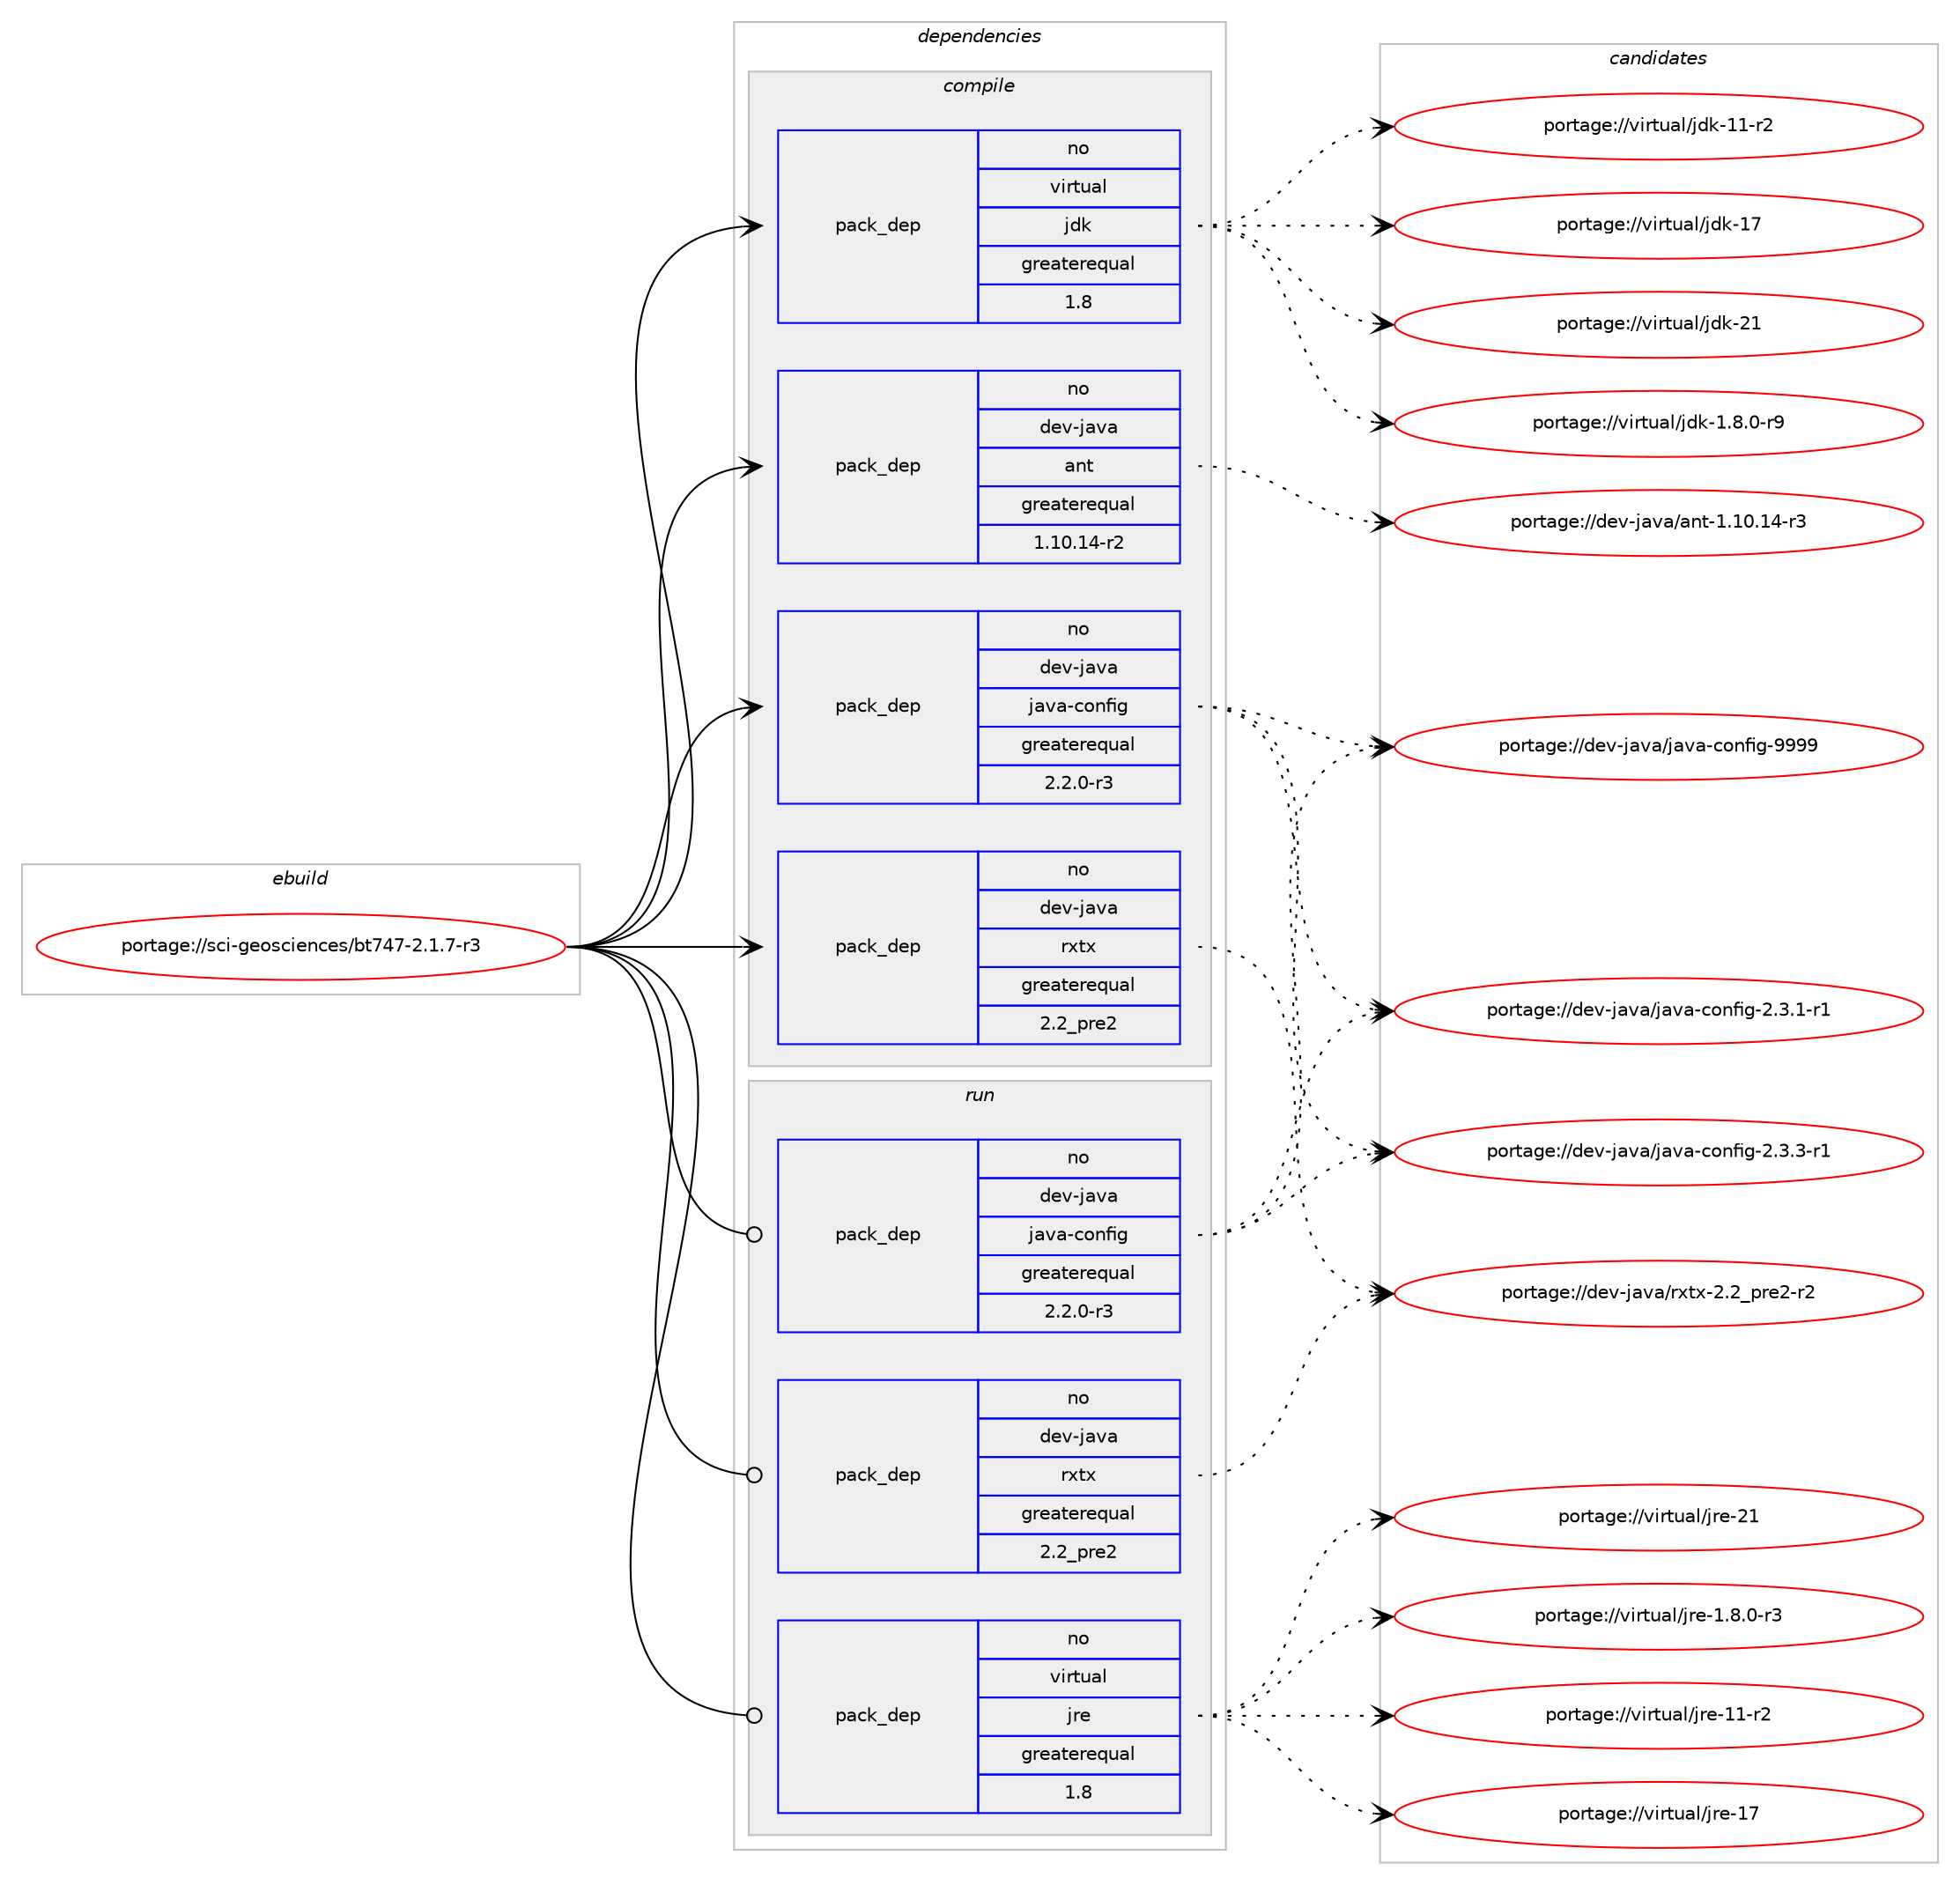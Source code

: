 digraph prolog {

# *************
# Graph options
# *************

newrank=true;
concentrate=true;
compound=true;
graph [rankdir=LR,fontname=Helvetica,fontsize=10,ranksep=1.5];#, ranksep=2.5, nodesep=0.2];
edge  [arrowhead=vee];
node  [fontname=Helvetica,fontsize=10];

# **********
# The ebuild
# **********

subgraph cluster_leftcol {
color=gray;
rank=same;
label=<<i>ebuild</i>>;
id [label="portage://sci-geosciences/bt747-2.1.7-r3", color=red, width=4, href="../sci-geosciences/bt747-2.1.7-r3.svg"];
}

# ****************
# The dependencies
# ****************

subgraph cluster_midcol {
color=gray;
label=<<i>dependencies</i>>;
subgraph cluster_compile {
fillcolor="#eeeeee";
style=filled;
label=<<i>compile</i>>;
subgraph pack177 {
dependency778 [label=<<TABLE BORDER="0" CELLBORDER="1" CELLSPACING="0" CELLPADDING="4" WIDTH="220"><TR><TD ROWSPAN="6" CELLPADDING="30">pack_dep</TD></TR><TR><TD WIDTH="110">no</TD></TR><TR><TD>dev-java</TD></TR><TR><TD>ant</TD></TR><TR><TD>greaterequal</TD></TR><TR><TD>1.10.14-r2</TD></TR></TABLE>>, shape=none, color=blue];
}
id:e -> dependency778:w [weight=20,style="solid",arrowhead="vee"];
# *** BEGIN UNKNOWN DEPENDENCY TYPE (TODO) ***
# id -> package_dependency(portage://sci-geosciences/bt747-2.1.7-r3,install,no,dev-java,commons-imaging,none,[,,],[slot(0)],[])
# *** END UNKNOWN DEPENDENCY TYPE (TODO) ***

subgraph pack178 {
dependency779 [label=<<TABLE BORDER="0" CELLBORDER="1" CELLSPACING="0" CELLPADDING="4" WIDTH="220"><TR><TD ROWSPAN="6" CELLPADDING="30">pack_dep</TD></TR><TR><TD WIDTH="110">no</TD></TR><TR><TD>dev-java</TD></TR><TR><TD>java-config</TD></TR><TR><TD>greaterequal</TD></TR><TR><TD>2.2.0-r3</TD></TR></TABLE>>, shape=none, color=blue];
}
id:e -> dependency779:w [weight=20,style="solid",arrowhead="vee"];
# *** BEGIN UNKNOWN DEPENDENCY TYPE (TODO) ***
# id -> package_dependency(portage://sci-geosciences/bt747-2.1.7-r3,install,no,dev-java,javatoolkit,none,[,,],[],[])
# *** END UNKNOWN DEPENDENCY TYPE (TODO) ***

# *** BEGIN UNKNOWN DEPENDENCY TYPE (TODO) ***
# id -> package_dependency(portage://sci-geosciences/bt747-2.1.7-r3,install,no,dev-java,jcalendar,none,[,,],[slot(1.2)],[])
# *** END UNKNOWN DEPENDENCY TYPE (TODO) ***

# *** BEGIN UNKNOWN DEPENDENCY TYPE (TODO) ***
# id -> package_dependency(portage://sci-geosciences/bt747-2.1.7-r3,install,no,dev-java,jchart2d,none,[,,],[slot(0)],[])
# *** END UNKNOWN DEPENDENCY TYPE (TODO) ***

# *** BEGIN UNKNOWN DEPENDENCY TYPE (TODO) ***
# id -> package_dependency(portage://sci-geosciences/bt747-2.1.7-r3,install,no,dev-java,jopt-simple,none,[,,],[slot(0)],[])
# *** END UNKNOWN DEPENDENCY TYPE (TODO) ***

subgraph pack179 {
dependency780 [label=<<TABLE BORDER="0" CELLBORDER="1" CELLSPACING="0" CELLPADDING="4" WIDTH="220"><TR><TD ROWSPAN="6" CELLPADDING="30">pack_dep</TD></TR><TR><TD WIDTH="110">no</TD></TR><TR><TD>dev-java</TD></TR><TR><TD>rxtx</TD></TR><TR><TD>greaterequal</TD></TR><TR><TD>2.2_pre2</TD></TR></TABLE>>, shape=none, color=blue];
}
id:e -> dependency780:w [weight=20,style="solid",arrowhead="vee"];
# *** BEGIN UNKNOWN DEPENDENCY TYPE (TODO) ***
# id -> package_dependency(portage://sci-geosciences/bt747-2.1.7-r3,install,no,dev-java,swing-layout,none,[,,],[slot(1)],[])
# *** END UNKNOWN DEPENDENCY TYPE (TODO) ***

# *** BEGIN UNKNOWN DEPENDENCY TYPE (TODO) ***
# id -> package_dependency(portage://sci-geosciences/bt747-2.1.7-r3,install,no,dev-java,swingx,none,[,,],[slot(1.6)],[])
# *** END UNKNOWN DEPENDENCY TYPE (TODO) ***

# *** BEGIN UNKNOWN DEPENDENCY TYPE (TODO) ***
# id -> package_dependency(portage://sci-geosciences/bt747-2.1.7-r3,install,no,dev-java,swingx-ws,none,[,,],[slot(bt747)],[])
# *** END UNKNOWN DEPENDENCY TYPE (TODO) ***

subgraph pack180 {
dependency781 [label=<<TABLE BORDER="0" CELLBORDER="1" CELLSPACING="0" CELLPADDING="4" WIDTH="220"><TR><TD ROWSPAN="6" CELLPADDING="30">pack_dep</TD></TR><TR><TD WIDTH="110">no</TD></TR><TR><TD>virtual</TD></TR><TR><TD>jdk</TD></TR><TR><TD>greaterequal</TD></TR><TR><TD>1.8</TD></TR></TABLE>>, shape=none, color=blue];
}
id:e -> dependency781:w [weight=20,style="solid",arrowhead="vee"];
}
subgraph cluster_compileandrun {
fillcolor="#eeeeee";
style=filled;
label=<<i>compile and run</i>>;
}
subgraph cluster_run {
fillcolor="#eeeeee";
style=filled;
label=<<i>run</i>>;
# *** BEGIN UNKNOWN DEPENDENCY TYPE (TODO) ***
# id -> package_dependency(portage://sci-geosciences/bt747-2.1.7-r3,run,no,dev-java,commons-imaging,none,[,,],[slot(0)],[])
# *** END UNKNOWN DEPENDENCY TYPE (TODO) ***

subgraph pack181 {
dependency782 [label=<<TABLE BORDER="0" CELLBORDER="1" CELLSPACING="0" CELLPADDING="4" WIDTH="220"><TR><TD ROWSPAN="6" CELLPADDING="30">pack_dep</TD></TR><TR><TD WIDTH="110">no</TD></TR><TR><TD>dev-java</TD></TR><TR><TD>java-config</TD></TR><TR><TD>greaterequal</TD></TR><TR><TD>2.2.0-r3</TD></TR></TABLE>>, shape=none, color=blue];
}
id:e -> dependency782:w [weight=20,style="solid",arrowhead="odot"];
# *** BEGIN UNKNOWN DEPENDENCY TYPE (TODO) ***
# id -> package_dependency(portage://sci-geosciences/bt747-2.1.7-r3,run,no,dev-java,jcalendar,none,[,,],[slot(1.2)],[])
# *** END UNKNOWN DEPENDENCY TYPE (TODO) ***

# *** BEGIN UNKNOWN DEPENDENCY TYPE (TODO) ***
# id -> package_dependency(portage://sci-geosciences/bt747-2.1.7-r3,run,no,dev-java,jchart2d,none,[,,],[slot(0)],[])
# *** END UNKNOWN DEPENDENCY TYPE (TODO) ***

# *** BEGIN UNKNOWN DEPENDENCY TYPE (TODO) ***
# id -> package_dependency(portage://sci-geosciences/bt747-2.1.7-r3,run,no,dev-java,jopt-simple,none,[,,],[slot(0)],[])
# *** END UNKNOWN DEPENDENCY TYPE (TODO) ***

subgraph pack182 {
dependency783 [label=<<TABLE BORDER="0" CELLBORDER="1" CELLSPACING="0" CELLPADDING="4" WIDTH="220"><TR><TD ROWSPAN="6" CELLPADDING="30">pack_dep</TD></TR><TR><TD WIDTH="110">no</TD></TR><TR><TD>dev-java</TD></TR><TR><TD>rxtx</TD></TR><TR><TD>greaterequal</TD></TR><TR><TD>2.2_pre2</TD></TR></TABLE>>, shape=none, color=blue];
}
id:e -> dependency783:w [weight=20,style="solid",arrowhead="odot"];
# *** BEGIN UNKNOWN DEPENDENCY TYPE (TODO) ***
# id -> package_dependency(portage://sci-geosciences/bt747-2.1.7-r3,run,no,dev-java,swing-layout,none,[,,],[slot(1)],[])
# *** END UNKNOWN DEPENDENCY TYPE (TODO) ***

# *** BEGIN UNKNOWN DEPENDENCY TYPE (TODO) ***
# id -> package_dependency(portage://sci-geosciences/bt747-2.1.7-r3,run,no,dev-java,swingx,none,[,,],[slot(1.6)],[])
# *** END UNKNOWN DEPENDENCY TYPE (TODO) ***

# *** BEGIN UNKNOWN DEPENDENCY TYPE (TODO) ***
# id -> package_dependency(portage://sci-geosciences/bt747-2.1.7-r3,run,no,dev-java,swingx-ws,none,[,,],[slot(bt747)],[])
# *** END UNKNOWN DEPENDENCY TYPE (TODO) ***

# *** BEGIN UNKNOWN DEPENDENCY TYPE (TODO) ***
# id -> package_dependency(portage://sci-geosciences/bt747-2.1.7-r3,run,no,dev-libs,glib,none,[,,],[slot(2)],[use(enable(dbus),none)])
# *** END UNKNOWN DEPENDENCY TYPE (TODO) ***

subgraph pack183 {
dependency784 [label=<<TABLE BORDER="0" CELLBORDER="1" CELLSPACING="0" CELLPADDING="4" WIDTH="220"><TR><TD ROWSPAN="6" CELLPADDING="30">pack_dep</TD></TR><TR><TD WIDTH="110">no</TD></TR><TR><TD>virtual</TD></TR><TR><TD>jre</TD></TR><TR><TD>greaterequal</TD></TR><TR><TD>1.8</TD></TR></TABLE>>, shape=none, color=blue];
}
id:e -> dependency784:w [weight=20,style="solid",arrowhead="odot"];
}
}

# **************
# The candidates
# **************

subgraph cluster_choices {
rank=same;
color=gray;
label=<<i>candidates</i>>;

subgraph choice177 {
color=black;
nodesep=1;
choice100101118451069711897479711011645494649484649524511451 [label="portage://dev-java/ant-1.10.14-r3", color=red, width=4,href="../dev-java/ant-1.10.14-r3.svg"];
dependency778:e -> choice100101118451069711897479711011645494649484649524511451:w [style=dotted,weight="100"];
}
subgraph choice178 {
color=black;
nodesep=1;
choice10010111845106971189747106971189745991111101021051034550465146494511449 [label="portage://dev-java/java-config-2.3.1-r1", color=red, width=4,href="../dev-java/java-config-2.3.1-r1.svg"];
choice10010111845106971189747106971189745991111101021051034550465146514511449 [label="portage://dev-java/java-config-2.3.3-r1", color=red, width=4,href="../dev-java/java-config-2.3.3-r1.svg"];
choice10010111845106971189747106971189745991111101021051034557575757 [label="portage://dev-java/java-config-9999", color=red, width=4,href="../dev-java/java-config-9999.svg"];
dependency779:e -> choice10010111845106971189747106971189745991111101021051034550465146494511449:w [style=dotted,weight="100"];
dependency779:e -> choice10010111845106971189747106971189745991111101021051034550465146514511449:w [style=dotted,weight="100"];
dependency779:e -> choice10010111845106971189747106971189745991111101021051034557575757:w [style=dotted,weight="100"];
}
subgraph choice179 {
color=black;
nodesep=1;
choice100101118451069711897471141201161204550465095112114101504511450 [label="portage://dev-java/rxtx-2.2_pre2-r2", color=red, width=4,href="../dev-java/rxtx-2.2_pre2-r2.svg"];
dependency780:e -> choice100101118451069711897471141201161204550465095112114101504511450:w [style=dotted,weight="100"];
}
subgraph choice180 {
color=black;
nodesep=1;
choice11810511411611797108471061001074549465646484511457 [label="portage://virtual/jdk-1.8.0-r9", color=red, width=4,href="../virtual/jdk-1.8.0-r9.svg"];
choice11810511411611797108471061001074549494511450 [label="portage://virtual/jdk-11-r2", color=red, width=4,href="../virtual/jdk-11-r2.svg"];
choice1181051141161179710847106100107454955 [label="portage://virtual/jdk-17", color=red, width=4,href="../virtual/jdk-17.svg"];
choice1181051141161179710847106100107455049 [label="portage://virtual/jdk-21", color=red, width=4,href="../virtual/jdk-21.svg"];
dependency781:e -> choice11810511411611797108471061001074549465646484511457:w [style=dotted,weight="100"];
dependency781:e -> choice11810511411611797108471061001074549494511450:w [style=dotted,weight="100"];
dependency781:e -> choice1181051141161179710847106100107454955:w [style=dotted,weight="100"];
dependency781:e -> choice1181051141161179710847106100107455049:w [style=dotted,weight="100"];
}
subgraph choice181 {
color=black;
nodesep=1;
choice10010111845106971189747106971189745991111101021051034550465146494511449 [label="portage://dev-java/java-config-2.3.1-r1", color=red, width=4,href="../dev-java/java-config-2.3.1-r1.svg"];
choice10010111845106971189747106971189745991111101021051034550465146514511449 [label="portage://dev-java/java-config-2.3.3-r1", color=red, width=4,href="../dev-java/java-config-2.3.3-r1.svg"];
choice10010111845106971189747106971189745991111101021051034557575757 [label="portage://dev-java/java-config-9999", color=red, width=4,href="../dev-java/java-config-9999.svg"];
dependency782:e -> choice10010111845106971189747106971189745991111101021051034550465146494511449:w [style=dotted,weight="100"];
dependency782:e -> choice10010111845106971189747106971189745991111101021051034550465146514511449:w [style=dotted,weight="100"];
dependency782:e -> choice10010111845106971189747106971189745991111101021051034557575757:w [style=dotted,weight="100"];
}
subgraph choice182 {
color=black;
nodesep=1;
choice100101118451069711897471141201161204550465095112114101504511450 [label="portage://dev-java/rxtx-2.2_pre2-r2", color=red, width=4,href="../dev-java/rxtx-2.2_pre2-r2.svg"];
dependency783:e -> choice100101118451069711897471141201161204550465095112114101504511450:w [style=dotted,weight="100"];
}
subgraph choice183 {
color=black;
nodesep=1;
choice11810511411611797108471061141014549465646484511451 [label="portage://virtual/jre-1.8.0-r3", color=red, width=4,href="../virtual/jre-1.8.0-r3.svg"];
choice11810511411611797108471061141014549494511450 [label="portage://virtual/jre-11-r2", color=red, width=4,href="../virtual/jre-11-r2.svg"];
choice1181051141161179710847106114101454955 [label="portage://virtual/jre-17", color=red, width=4,href="../virtual/jre-17.svg"];
choice1181051141161179710847106114101455049 [label="portage://virtual/jre-21", color=red, width=4,href="../virtual/jre-21.svg"];
dependency784:e -> choice11810511411611797108471061141014549465646484511451:w [style=dotted,weight="100"];
dependency784:e -> choice11810511411611797108471061141014549494511450:w [style=dotted,weight="100"];
dependency784:e -> choice1181051141161179710847106114101454955:w [style=dotted,weight="100"];
dependency784:e -> choice1181051141161179710847106114101455049:w [style=dotted,weight="100"];
}
}

}
